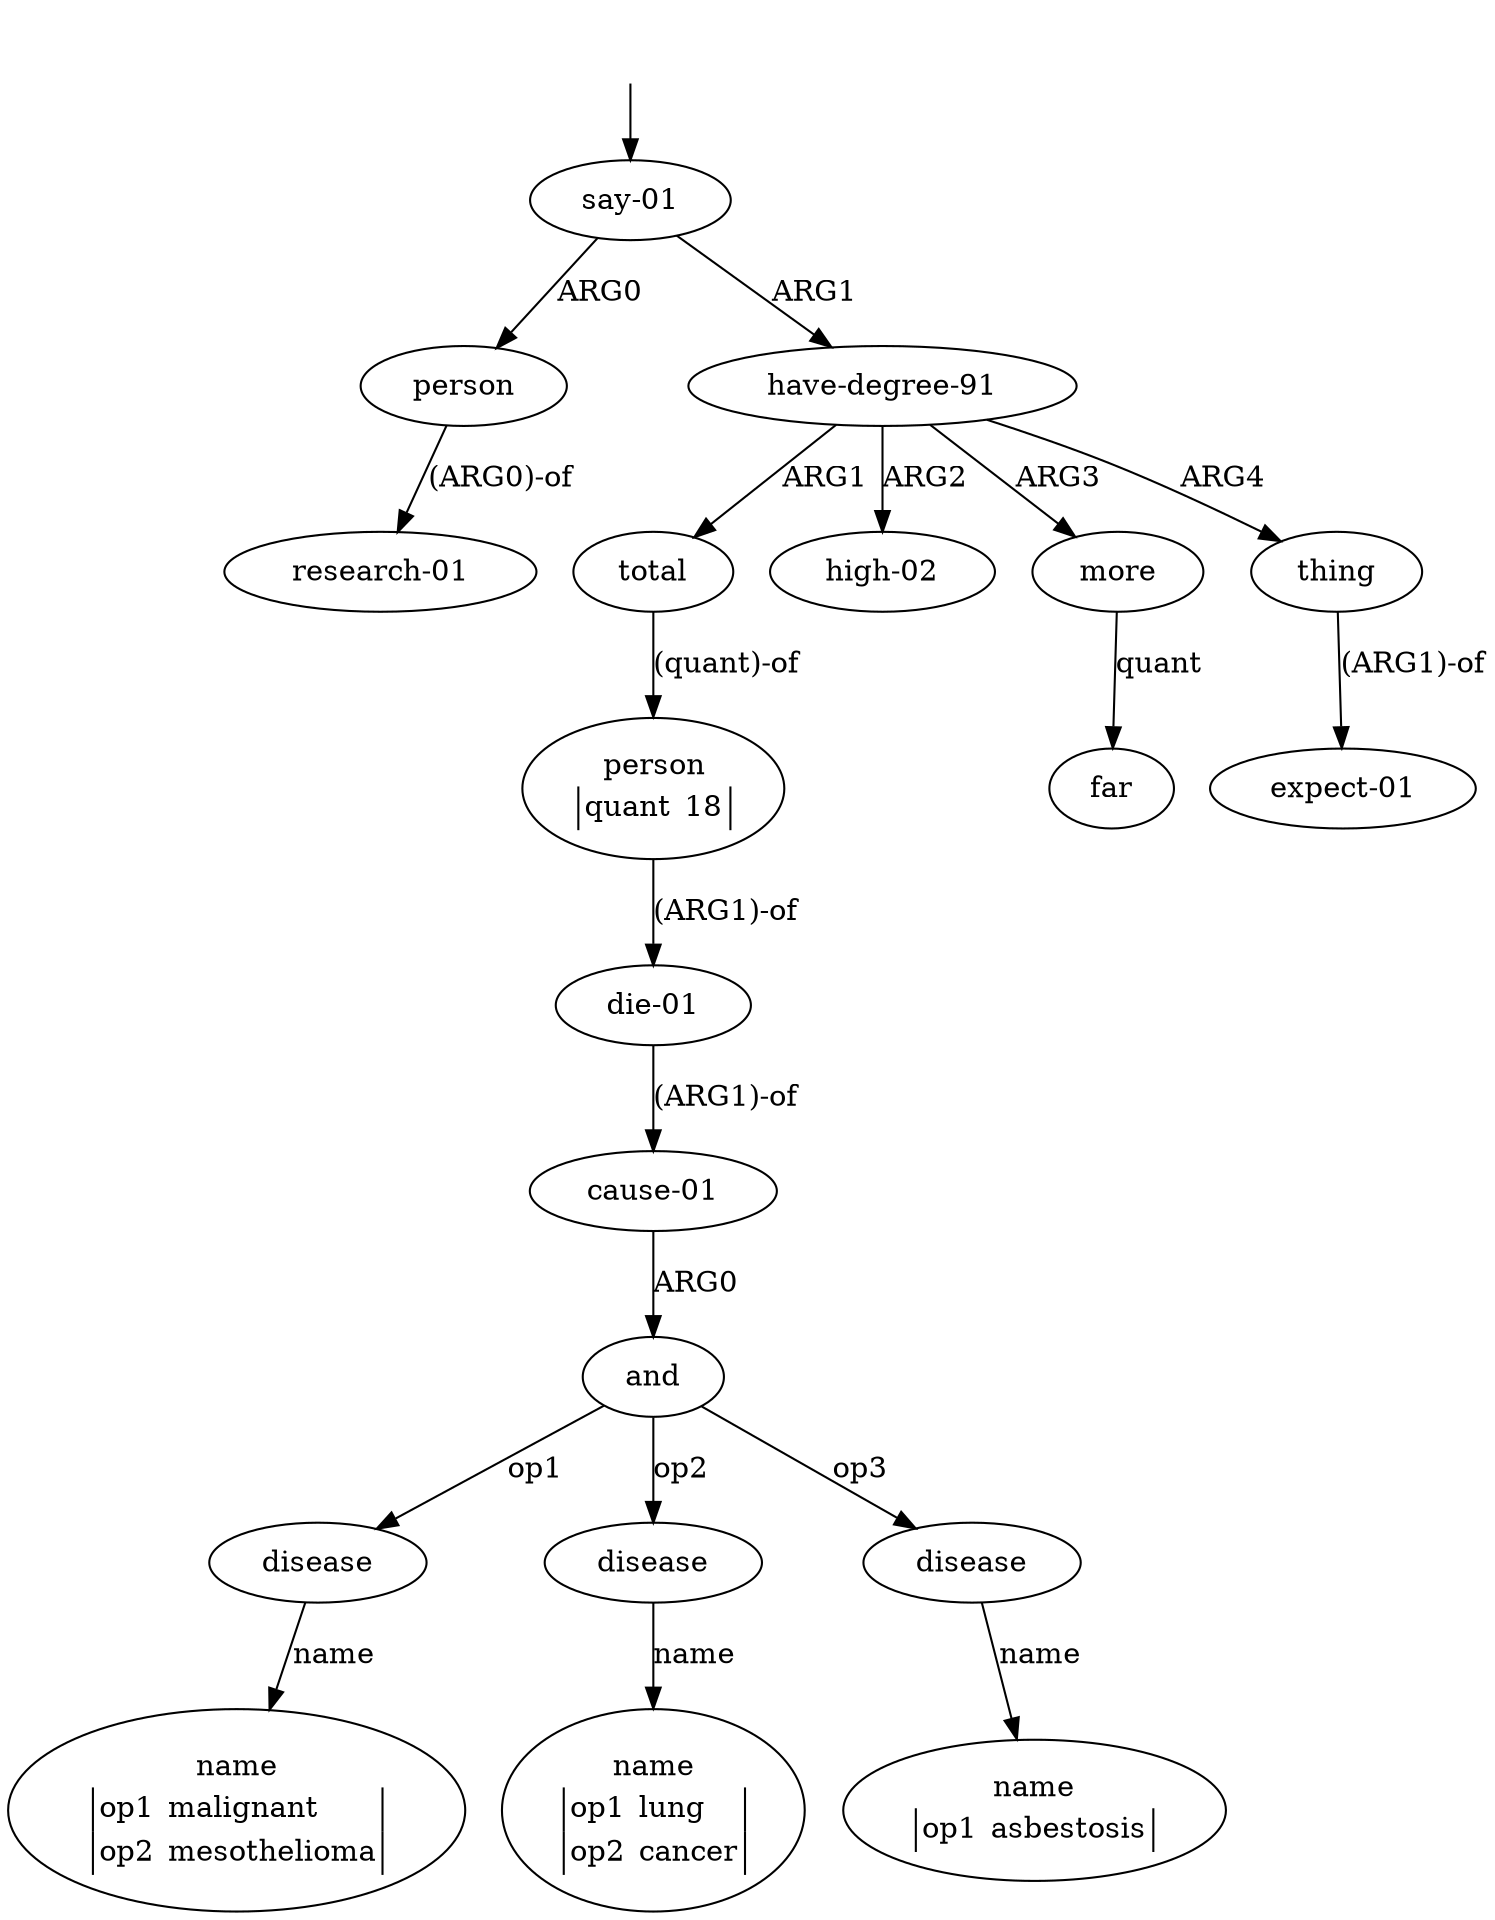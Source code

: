 digraph "20003015" {
  top [ style=invis ];
  top -> 0;
  0 [ label=<<table align="center" border="0" cellspacing="0"><tr><td colspan="2">say-01</td></tr></table>> ];
  1 [ label=<<table align="center" border="0" cellspacing="0"><tr><td colspan="2">person</td></tr></table>> ];
  2 [ label=<<table align="center" border="0" cellspacing="0"><tr><td colspan="2">research-01</td></tr></table>> ];
  3 [ label=<<table align="center" border="0" cellspacing="0"><tr><td colspan="2">have-degree-91</td></tr></table>> ];
  4 [ label=<<table align="center" border="0" cellspacing="0"><tr><td colspan="2">total</td></tr></table>> ];
  5 [ label=<<table align="center" border="0" cellspacing="0"><tr><td colspan="2">person</td></tr><tr><td sides="l" border="1" align="left">quant</td><td sides="r" border="1" align="left">18</td></tr></table>> ];
  6 [ label=<<table align="center" border="0" cellspacing="0"><tr><td colspan="2">die-01</td></tr></table>> ];
  7 [ label=<<table align="center" border="0" cellspacing="0"><tr><td colspan="2">cause-01</td></tr></table>> ];
  8 [ label=<<table align="center" border="0" cellspacing="0"><tr><td colspan="2">and</td></tr></table>> ];
  9 [ label=<<table align="center" border="0" cellspacing="0"><tr><td colspan="2">disease</td></tr></table>> ];
  10 [ label=<<table align="center" border="0" cellspacing="0"><tr><td colspan="2">name</td></tr><tr><td sides="l" border="1" align="left">op1</td><td sides="r" border="1" align="left">malignant</td></tr><tr><td sides="l" border="1" align="left">op2</td><td sides="r" border="1" align="left">mesothelioma</td></tr></table>> ];
  11 [ label=<<table align="center" border="0" cellspacing="0"><tr><td colspan="2">disease</td></tr></table>> ];
  12 [ label=<<table align="center" border="0" cellspacing="0"><tr><td colspan="2">name</td></tr><tr><td sides="l" border="1" align="left">op1</td><td sides="r" border="1" align="left">lung</td></tr><tr><td sides="l" border="1" align="left">op2</td><td sides="r" border="1" align="left">cancer</td></tr></table>> ];
  13 [ label=<<table align="center" border="0" cellspacing="0"><tr><td colspan="2">disease</td></tr></table>> ];
  14 [ label=<<table align="center" border="0" cellspacing="0"><tr><td colspan="2">name</td></tr><tr><td sides="l" border="1" align="left">op1</td><td sides="r" border="1" align="left">asbestosis</td></tr></table>> ];
  15 [ label=<<table align="center" border="0" cellspacing="0"><tr><td colspan="2">high-02</td></tr></table>> ];
  16 [ label=<<table align="center" border="0" cellspacing="0"><tr><td colspan="2">more</td></tr></table>> ];
  17 [ label=<<table align="center" border="0" cellspacing="0"><tr><td colspan="2">far</td></tr></table>> ];
  18 [ label=<<table align="center" border="0" cellspacing="0"><tr><td colspan="2">thing</td></tr></table>> ];
  19 [ label=<<table align="center" border="0" cellspacing="0"><tr><td colspan="2">expect-01</td></tr></table>> ];
  8 -> 13 [ label="op3" ];
  13 -> 14 [ label="name" ];
  4 -> 5 [ label="(quant)-of" ];
  8 -> 9 [ label="op1" ];
  8 -> 11 [ label="op2" ];
  9 -> 10 [ label="name" ];
  3 -> 15 [ label="ARG2" ];
  3 -> 16 [ label="ARG3" ];
  16 -> 17 [ label="quant" ];
  3 -> 4 [ label="ARG1" ];
  7 -> 8 [ label="ARG0" ];
  3 -> 18 [ label="ARG4" ];
  11 -> 12 [ label="name" ];
  1 -> 2 [ label="(ARG0)-of" ];
  5 -> 6 [ label="(ARG1)-of" ];
  0 -> 3 [ label="ARG1" ];
  18 -> 19 [ label="(ARG1)-of" ];
  0 -> 1 [ label="ARG0" ];
  6 -> 7 [ label="(ARG1)-of" ];
}

